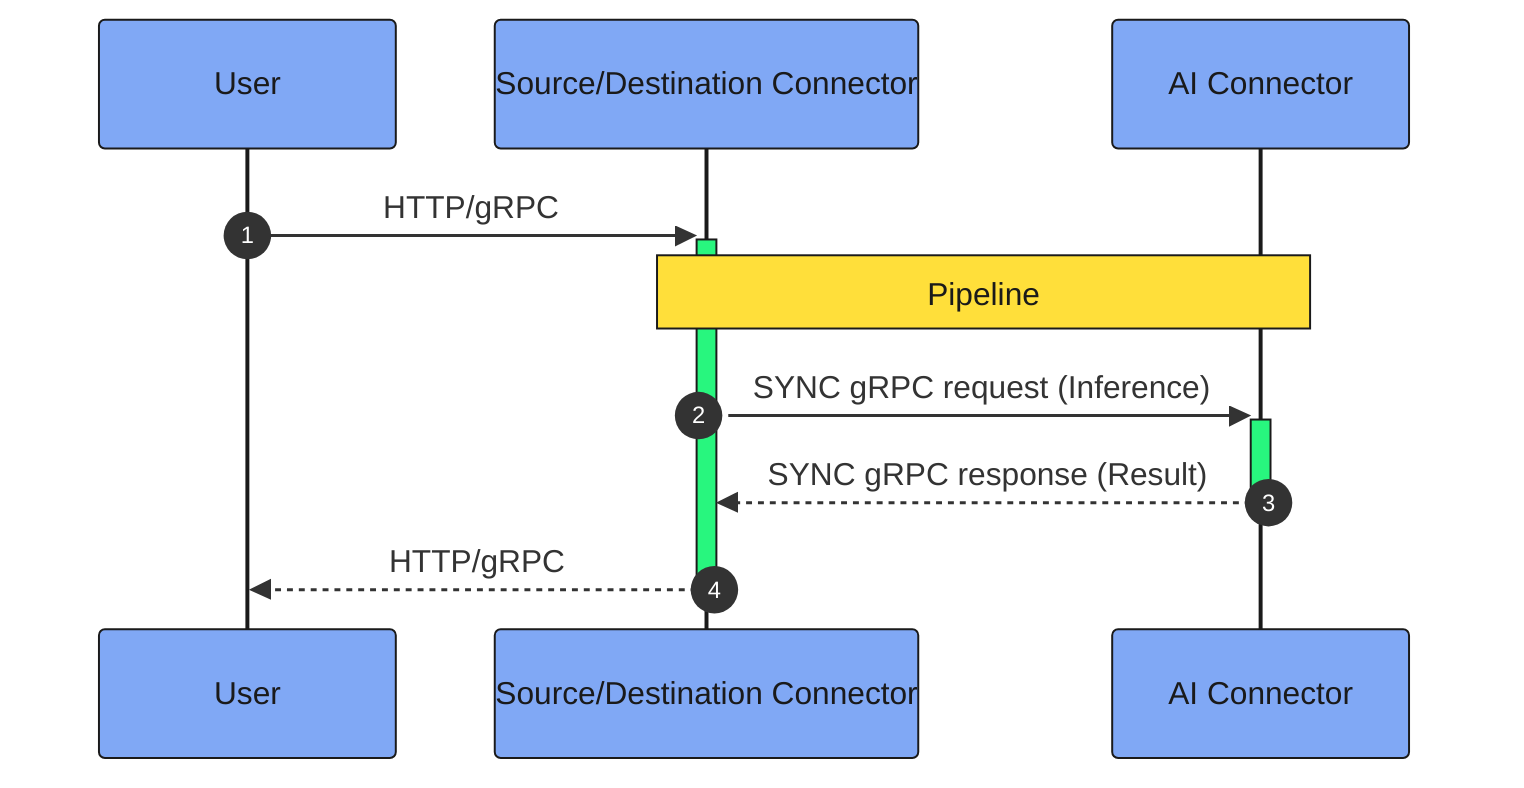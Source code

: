 %%{
  init: {
    'themeVariables': {
      'primaryBorderColor': '#1A1A1A',
      'secondaryBorderColor': '#1A1A1A',
      'tertiaryBorderColor': '#1A1A1A',
      'lineColor': '#1A1A1A',
      'actorBkg': '#80A8F5',
      'actorBorder': '#1A1A1A',
      'actorTextColor': '#1A1A1A',
      'actorLineColor': '#1A1A1A',
      'noteBkgColor': '#FFDF3A',
      'noteBorderColor': '#1A1A1A',
      'noteTextColor': '#1A1A1A',
      'activationBkgColor': '#28F67E',
      'activationBorderColor': '#1A1A1A',
      'sequenceNumberColor': '#FFFFFF',
      'textColor': '#1A1A1A'
    },
    'themeCSS': 'background-color: white;'
  }
}%%
sequenceDiagram
  autonumber
  User->>+Source/Destination Connector: HTTP/gRPC
  Note over Source/Destination Connector,AI Connector: Pipeline
  Source/Destination Connector->>+AI Connector: SYNC gRPC request (Inference)
  AI Connector-->>-Source/Destination Connector: SYNC gRPC response (Result)
  Source/Destination Connector-->>-User: HTTP/gRPC